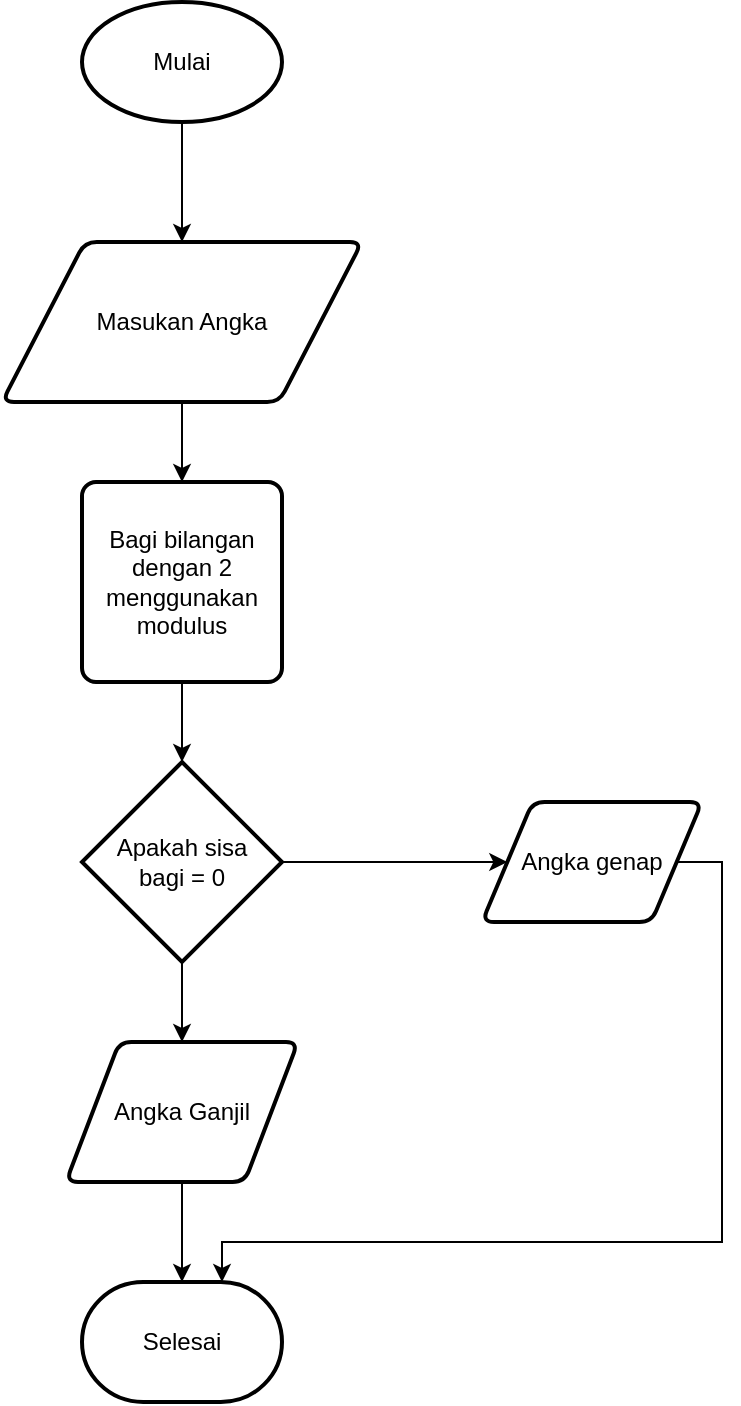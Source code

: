 <mxfile version="15.5.9" type="github">
  <diagram id="C5RBs43oDa-KdzZeNtuy" name="Page-1">
    <mxGraphModel dx="2076" dy="1142" grid="1" gridSize="10" guides="1" tooltips="1" connect="1" arrows="1" fold="1" page="1" pageScale="1" pageWidth="827" pageHeight="1169" math="0" shadow="0">
      <root>
        <mxCell id="WIyWlLk6GJQsqaUBKTNV-0" />
        <mxCell id="WIyWlLk6GJQsqaUBKTNV-1" parent="WIyWlLk6GJQsqaUBKTNV-0" />
        <mxCell id="_CJjk1_aicmS3ULrm36B-7" style="edgeStyle=orthogonalEdgeStyle;rounded=0;orthogonalLoop=1;jettySize=auto;html=1;exitX=0.5;exitY=1;exitDx=0;exitDy=0;exitPerimeter=0;entryX=0.5;entryY=0;entryDx=0;entryDy=0;" edge="1" parent="WIyWlLk6GJQsqaUBKTNV-1" source="_CJjk1_aicmS3ULrm36B-2" target="_CJjk1_aicmS3ULrm36B-4">
          <mxGeometry relative="1" as="geometry" />
        </mxCell>
        <mxCell id="_CJjk1_aicmS3ULrm36B-2" value="Mulai" style="strokeWidth=2;html=1;shape=mxgraph.flowchart.start_1;whiteSpace=wrap;fillColor=default;gradientColor=none;" vertex="1" parent="WIyWlLk6GJQsqaUBKTNV-1">
          <mxGeometry x="320" y="120" width="100" height="60" as="geometry" />
        </mxCell>
        <mxCell id="_CJjk1_aicmS3ULrm36B-3" value="Selesai" style="strokeWidth=2;html=1;shape=mxgraph.flowchart.terminator;whiteSpace=wrap;fillColor=default;gradientColor=none;" vertex="1" parent="WIyWlLk6GJQsqaUBKTNV-1">
          <mxGeometry x="320" y="760" width="100" height="60" as="geometry" />
        </mxCell>
        <mxCell id="_CJjk1_aicmS3ULrm36B-8" style="edgeStyle=orthogonalEdgeStyle;rounded=0;orthogonalLoop=1;jettySize=auto;html=1;exitX=0.5;exitY=1;exitDx=0;exitDy=0;entryX=0.5;entryY=0;entryDx=0;entryDy=0;" edge="1" parent="WIyWlLk6GJQsqaUBKTNV-1" source="_CJjk1_aicmS3ULrm36B-4" target="_CJjk1_aicmS3ULrm36B-5">
          <mxGeometry relative="1" as="geometry" />
        </mxCell>
        <mxCell id="_CJjk1_aicmS3ULrm36B-4" value="Masukan Angka" style="shape=parallelogram;html=1;strokeWidth=2;perimeter=parallelogramPerimeter;whiteSpace=wrap;rounded=1;arcSize=12;size=0.23;fillColor=default;gradientColor=none;" vertex="1" parent="WIyWlLk6GJQsqaUBKTNV-1">
          <mxGeometry x="280" y="240" width="180" height="80" as="geometry" />
        </mxCell>
        <mxCell id="_CJjk1_aicmS3ULrm36B-12" style="edgeStyle=orthogonalEdgeStyle;rounded=0;orthogonalLoop=1;jettySize=auto;html=1;exitX=0.5;exitY=1;exitDx=0;exitDy=0;entryX=0.5;entryY=0;entryDx=0;entryDy=0;entryPerimeter=0;" edge="1" parent="WIyWlLk6GJQsqaUBKTNV-1" source="_CJjk1_aicmS3ULrm36B-5" target="_CJjk1_aicmS3ULrm36B-9">
          <mxGeometry relative="1" as="geometry" />
        </mxCell>
        <mxCell id="_CJjk1_aicmS3ULrm36B-5" value="Bagi bilangan&lt;br&gt;dengan 2&lt;br&gt;menggunakan&lt;br&gt;modulus" style="rounded=1;whiteSpace=wrap;html=1;absoluteArcSize=1;arcSize=14;strokeWidth=2;fillColor=default;gradientColor=none;" vertex="1" parent="WIyWlLk6GJQsqaUBKTNV-1">
          <mxGeometry x="320" y="360" width="100" height="100" as="geometry" />
        </mxCell>
        <mxCell id="_CJjk1_aicmS3ULrm36B-11" style="edgeStyle=orthogonalEdgeStyle;rounded=0;orthogonalLoop=1;jettySize=auto;html=1;entryX=0;entryY=0.5;entryDx=0;entryDy=0;" edge="1" parent="WIyWlLk6GJQsqaUBKTNV-1" source="_CJjk1_aicmS3ULrm36B-9" target="_CJjk1_aicmS3ULrm36B-10">
          <mxGeometry relative="1" as="geometry" />
        </mxCell>
        <mxCell id="_CJjk1_aicmS3ULrm36B-14" style="edgeStyle=orthogonalEdgeStyle;rounded=0;orthogonalLoop=1;jettySize=auto;html=1;entryX=0.5;entryY=0;entryDx=0;entryDy=0;" edge="1" parent="WIyWlLk6GJQsqaUBKTNV-1" source="_CJjk1_aicmS3ULrm36B-9" target="_CJjk1_aicmS3ULrm36B-13">
          <mxGeometry relative="1" as="geometry" />
        </mxCell>
        <mxCell id="_CJjk1_aicmS3ULrm36B-9" value="Apakah sisa&lt;br&gt;bagi = 0" style="strokeWidth=2;html=1;shape=mxgraph.flowchart.decision;whiteSpace=wrap;fillColor=default;gradientColor=none;" vertex="1" parent="WIyWlLk6GJQsqaUBKTNV-1">
          <mxGeometry x="320" y="500" width="100" height="100" as="geometry" />
        </mxCell>
        <mxCell id="_CJjk1_aicmS3ULrm36B-17" style="edgeStyle=orthogonalEdgeStyle;rounded=0;orthogonalLoop=1;jettySize=auto;html=1;" edge="1" parent="WIyWlLk6GJQsqaUBKTNV-1" source="_CJjk1_aicmS3ULrm36B-10">
          <mxGeometry relative="1" as="geometry">
            <mxPoint x="390" y="760" as="targetPoint" />
            <Array as="points">
              <mxPoint x="640" y="550" />
              <mxPoint x="640" y="740" />
              <mxPoint x="390" y="740" />
              <mxPoint x="390" y="760" />
            </Array>
          </mxGeometry>
        </mxCell>
        <mxCell id="_CJjk1_aicmS3ULrm36B-10" value="Angka genap" style="shape=parallelogram;html=1;strokeWidth=2;perimeter=parallelogramPerimeter;whiteSpace=wrap;rounded=1;arcSize=12;size=0.23;fillColor=default;gradientColor=none;" vertex="1" parent="WIyWlLk6GJQsqaUBKTNV-1">
          <mxGeometry x="520" y="520" width="110" height="60" as="geometry" />
        </mxCell>
        <mxCell id="_CJjk1_aicmS3ULrm36B-15" style="edgeStyle=orthogonalEdgeStyle;rounded=0;orthogonalLoop=1;jettySize=auto;html=1;entryX=0.5;entryY=0;entryDx=0;entryDy=0;entryPerimeter=0;" edge="1" parent="WIyWlLk6GJQsqaUBKTNV-1" source="_CJjk1_aicmS3ULrm36B-13" target="_CJjk1_aicmS3ULrm36B-3">
          <mxGeometry relative="1" as="geometry" />
        </mxCell>
        <mxCell id="_CJjk1_aicmS3ULrm36B-13" value="Angka Ganjil" style="shape=parallelogram;html=1;strokeWidth=2;perimeter=parallelogramPerimeter;whiteSpace=wrap;rounded=1;arcSize=12;size=0.23;fillColor=default;gradientColor=none;" vertex="1" parent="WIyWlLk6GJQsqaUBKTNV-1">
          <mxGeometry x="312" y="640" width="116" height="70" as="geometry" />
        </mxCell>
      </root>
    </mxGraphModel>
  </diagram>
</mxfile>
